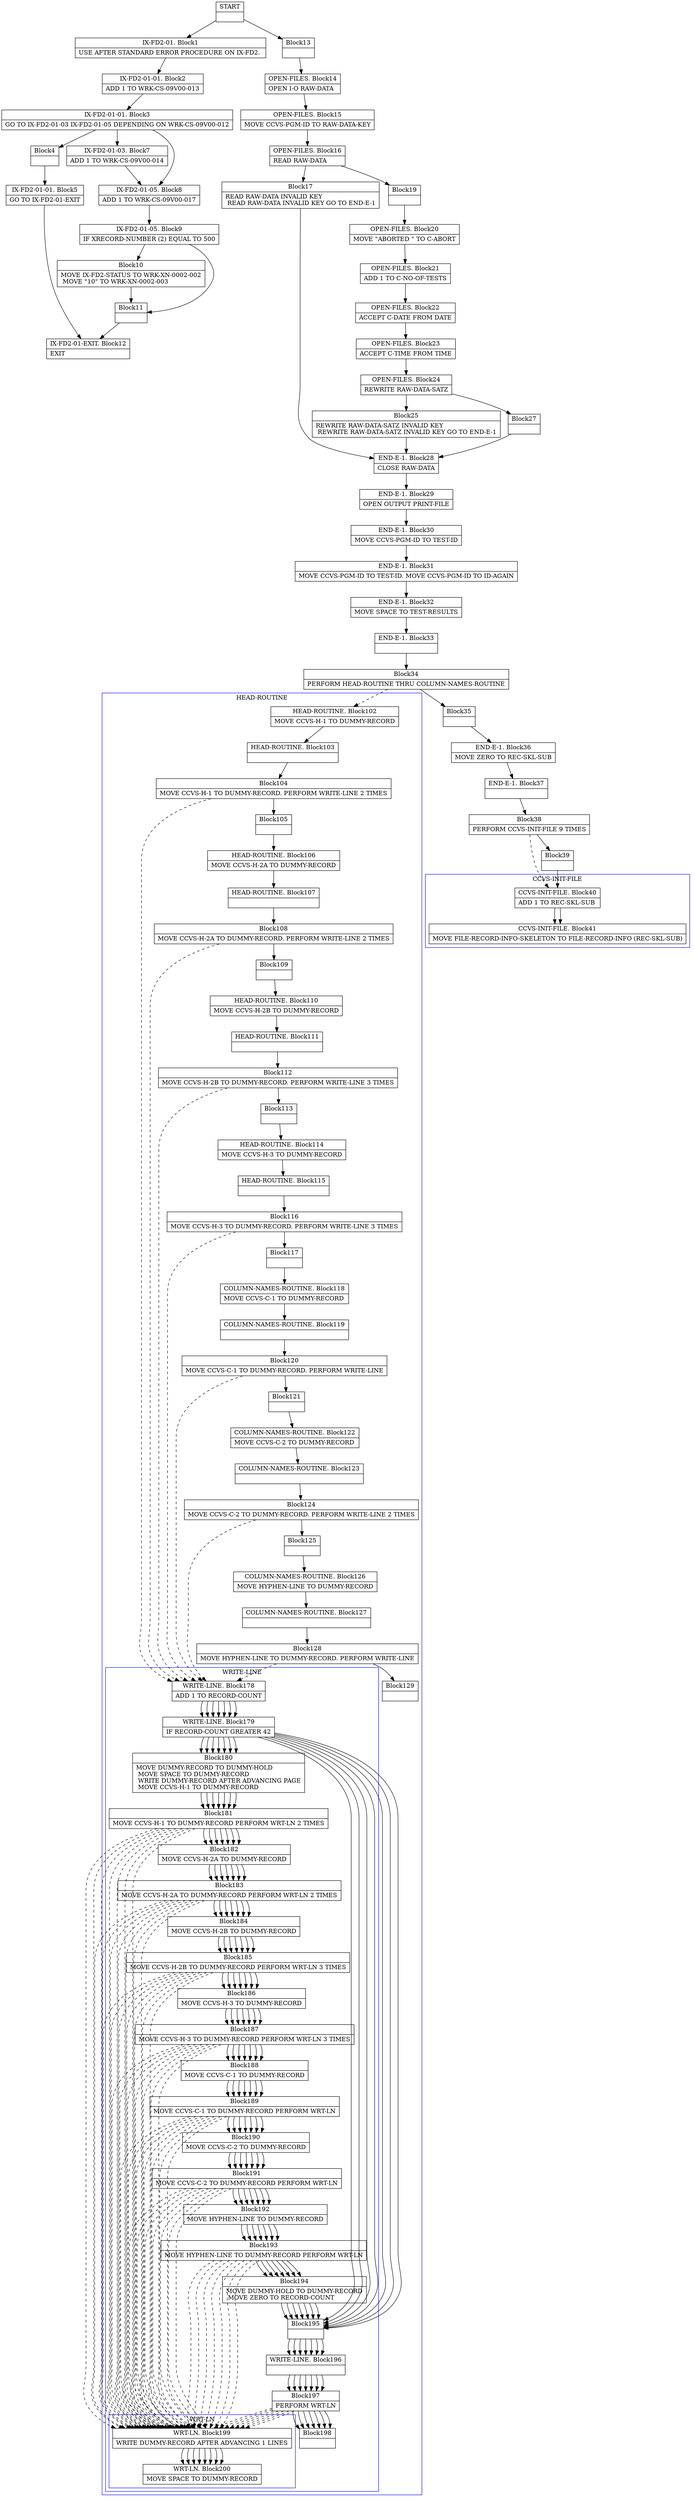 digraph Cfg {
compound=true;
node [
shape = "record"
]

edge [
arrowtail = "empty"
]
Block0 [
label = "{START|}"
]
Block1 [
label = "{IX-FD2-01. Block1|    USE    AFTER STANDARD ERROR PROCEDURE ON IX-FD2. \l}"
]
Block2 [
label = "{IX-FD2-01-01. Block2|    ADD      1 TO  WRK-CS-09V00-013\l}"
]
Block3 [
label = "{IX-FD2-01-01. Block3|    GO TO    IX-FD2-01-03               IX-FD2-01-05               DEPENDING ON  WRK-CS-09V00-012\l}"
]
Block4 [
label = "{Block4|}"
]
Block5 [
label = "{IX-FD2-01-01. Block5|    GO TO    IX-FD2-01-EXIT\l}"
]
Block12 [
label = "{IX-FD2-01-EXIT. Block12|    EXIT\l}"
]
Block7 [
label = "{IX-FD2-01-03. Block7|    ADD     1 TO  WRK-CS-09V00-014\l}"
]
Block8 [
label = "{IX-FD2-01-05. Block8|    ADD      1 TO WRK-CS-09V00-017\l}"
]
Block9 [
label = "{IX-FD2-01-05. Block9|    IF       XRECORD-NUMBER (2) EQUAL TO 500\l}"
]
Block10 [
label = "{Block10|             MOVE   IX-FD2-STATUS TO WRK-XN-0002-002\l             MOVE  \"10\" TO WRK-XN-0002-003\l}"
]
Block11 [
label = "{Block11|}"
]
Block13 [
label = "{Block13|}"
]
Block14 [
label = "{OPEN-FILES. Block14|    OPEN I-O RAW-DATA\l}"
]
Block15 [
label = "{OPEN-FILES. Block15|    MOVE CCVS-PGM-ID TO RAW-DATA-KEY\l}"
]
Block16 [
label = "{OPEN-FILES. Block16|    READ RAW-DATA\l}"
]
Block17 [
label = "{Block17|    READ RAW-DATA INVALID KEY\l    READ RAW-DATA INVALID KEY GO TO END-E-1\l}"
]
Block28 [
label = "{END-E-1. Block28|    CLOSE RAW-DATA\l}"
]
Block29 [
label = "{END-E-1. Block29|    OPEN    OUTPUT PRINT-FILE\l}"
]
Block30 [
label = "{END-E-1. Block30|    MOVE  CCVS-PGM-ID TO TEST-ID\l}"
]
Block31 [
label = "{END-E-1. Block31|    MOVE  CCVS-PGM-ID TO TEST-ID. MOVE CCVS-PGM-ID TO ID-AGAIN\l}"
]
Block32 [
label = "{END-E-1. Block32|    MOVE    SPACE TO TEST-RESULTS\l}"
]
Block33 [
label = "{END-E-1. Block33|}"
]
Block34 [
label = "{Block34|    PERFORM HEAD-ROUTINE THRU COLUMN-NAMES-ROUTINE\l}"
]
subgraph cluster_1{
color = blue;
label = "HEAD-ROUTINE";
Block102 [
label = "{HEAD-ROUTINE. Block102|    MOVE CCVS-H-1  TO DUMMY-RECORD\l}"
]
Block103 [
label = "{HEAD-ROUTINE. Block103|}"
]
Block104 [
label = "{Block104|    MOVE CCVS-H-1  TO DUMMY-RECORD. PERFORM WRITE-LINE 2 TIMES\l}"
]
subgraph cluster_8{
color = blue;
label = "WRITE-LINE";
Block178 [
label = "{WRITE-LINE. Block178|    ADD 1 TO RECORD-COUNT\l}"
]
Block179 [
label = "{WRITE-LINE. Block179|    IF RECORD-COUNT GREATER 42\l}"
]
Block180 [
label = "{Block180|        MOVE DUMMY-RECORD TO DUMMY-HOLD\l        MOVE SPACE TO DUMMY-RECORD\l        WRITE DUMMY-RECORD AFTER ADVANCING PAGE\l        MOVE CCVS-H-1  TO DUMMY-RECORD\l}"
]
Block181 [
label = "{Block181|        MOVE CCVS-H-1  TO DUMMY-RECORD PERFORM WRT-LN 2 TIMES\l}"
]
subgraph cluster_22{
color = blue;
label = "WRT-LN";
Block199 [
label = "{WRT-LN. Block199|    WRITE    DUMMY-RECORD AFTER ADVANCING 1 LINES\l}"
]
Block200 [
label = "{WRT-LN. Block200|    MOVE SPACE TO DUMMY-RECORD\l}"
]
Block199 -> Block200

}
Block181 -> Block199 [style=dashed]

Block182 [
label = "{Block182|        MOVE CCVS-H-2A TO DUMMY-RECORD\l}"
]
Block183 [
label = "{Block183|        MOVE CCVS-H-2A TO DUMMY-RECORD PERFORM WRT-LN 2 TIMES\l}"
]
subgraph cluster_23{
color = blue;
label = "WRT-LN";
Block199 [
label = "{WRT-LN. Block199|    WRITE    DUMMY-RECORD AFTER ADVANCING 1 LINES\l}"
]
Block200 [
label = "{WRT-LN. Block200|    MOVE SPACE TO DUMMY-RECORD\l}"
]
Block199 -> Block200

}
Block183 -> Block199 [style=dashed]

Block184 [
label = "{Block184|        MOVE CCVS-H-2B TO DUMMY-RECORD\l}"
]
Block185 [
label = "{Block185|        MOVE CCVS-H-2B TO DUMMY-RECORD PERFORM WRT-LN 3 TIMES\l}"
]
subgraph cluster_24{
color = blue;
label = "WRT-LN";
Block199 [
label = "{WRT-LN. Block199|    WRITE    DUMMY-RECORD AFTER ADVANCING 1 LINES\l}"
]
Block200 [
label = "{WRT-LN. Block200|    MOVE SPACE TO DUMMY-RECORD\l}"
]
Block199 -> Block200

}
Block185 -> Block199 [style=dashed]

Block186 [
label = "{Block186|        MOVE CCVS-H-3  TO DUMMY-RECORD\l}"
]
Block187 [
label = "{Block187|        MOVE CCVS-H-3  TO DUMMY-RECORD PERFORM WRT-LN 3 TIMES\l}"
]
subgraph cluster_25{
color = blue;
label = "WRT-LN";
Block199 [
label = "{WRT-LN. Block199|    WRITE    DUMMY-RECORD AFTER ADVANCING 1 LINES\l}"
]
Block200 [
label = "{WRT-LN. Block200|    MOVE SPACE TO DUMMY-RECORD\l}"
]
Block199 -> Block200

}
Block187 -> Block199 [style=dashed]

Block188 [
label = "{Block188|        MOVE CCVS-C-1  TO DUMMY-RECORD\l}"
]
Block189 [
label = "{Block189|        MOVE CCVS-C-1  TO DUMMY-RECORD PERFORM WRT-LN\l}"
]
subgraph cluster_26{
color = blue;
label = "WRT-LN";
Block199 [
label = "{WRT-LN. Block199|    WRITE    DUMMY-RECORD AFTER ADVANCING 1 LINES\l}"
]
Block200 [
label = "{WRT-LN. Block200|    MOVE SPACE TO DUMMY-RECORD\l}"
]
Block199 -> Block200

}
Block189 -> Block199 [style=dashed]

Block190 [
label = "{Block190|        MOVE CCVS-C-2  TO DUMMY-RECORD\l}"
]
Block191 [
label = "{Block191|        MOVE CCVS-C-2  TO DUMMY-RECORD PERFORM WRT-LN\l}"
]
subgraph cluster_27{
color = blue;
label = "WRT-LN";
Block199 [
label = "{WRT-LN. Block199|    WRITE    DUMMY-RECORD AFTER ADVANCING 1 LINES\l}"
]
Block200 [
label = "{WRT-LN. Block200|    MOVE SPACE TO DUMMY-RECORD\l}"
]
Block199 -> Block200

}
Block191 -> Block199 [style=dashed]

Block192 [
label = "{Block192|        MOVE HYPHEN-LINE TO DUMMY-RECORD\l}"
]
Block193 [
label = "{Block193|        MOVE HYPHEN-LINE TO DUMMY-RECORD PERFORM WRT-LN\l}"
]
subgraph cluster_28{
color = blue;
label = "WRT-LN";
Block199 [
label = "{WRT-LN. Block199|    WRITE    DUMMY-RECORD AFTER ADVANCING 1 LINES\l}"
]
Block200 [
label = "{WRT-LN. Block200|    MOVE SPACE TO DUMMY-RECORD\l}"
]
Block199 -> Block200

}
Block193 -> Block199 [style=dashed]

Block194 [
label = "{Block194|        MOVE DUMMY-HOLD TO DUMMY-RECORD\l        MOVE ZERO TO RECORD-COUNT\l}"
]
Block195 [
label = "{Block195|}"
]
Block196 [
label = "{WRITE-LINE. Block196|}"
]
Block197 [
label = "{Block197|    PERFORM WRT-LN\l}"
]
subgraph cluster_29{
color = blue;
label = "WRT-LN";
Block199 [
label = "{WRT-LN. Block199|    WRITE    DUMMY-RECORD AFTER ADVANCING 1 LINES\l}"
]
Block200 [
label = "{WRT-LN. Block200|    MOVE SPACE TO DUMMY-RECORD\l}"
]
Block199 -> Block200

}
Block197 -> Block199 [style=dashed]

Block198 [
label = "{Block198|}"
]
Block178 -> Block179
Block179 -> Block180
Block179 -> Block195
Block180 -> Block181
Block181 -> Block182
Block182 -> Block183
Block183 -> Block184
Block184 -> Block185
Block185 -> Block186
Block186 -> Block187
Block187 -> Block188
Block188 -> Block189
Block189 -> Block190
Block190 -> Block191
Block191 -> Block192
Block192 -> Block193
Block193 -> Block194
Block194 -> Block195
Block195 -> Block196
Block196 -> Block197
Block197 -> Block198

}
Block104 -> Block178 [style=dashed]

Block105 [
label = "{Block105|}"
]
Block106 [
label = "{HEAD-ROUTINE. Block106|    MOVE CCVS-H-2A TO DUMMY-RECORD\l}"
]
Block107 [
label = "{HEAD-ROUTINE. Block107|}"
]
Block108 [
label = "{Block108|    MOVE CCVS-H-2A TO DUMMY-RECORD. PERFORM WRITE-LINE 2 TIMES\l}"
]
subgraph cluster_9{
color = blue;
label = "WRITE-LINE";
Block178 [
label = "{WRITE-LINE. Block178|    ADD 1 TO RECORD-COUNT\l}"
]
Block179 [
label = "{WRITE-LINE. Block179|    IF RECORD-COUNT GREATER 42\l}"
]
Block180 [
label = "{Block180|        MOVE DUMMY-RECORD TO DUMMY-HOLD\l        MOVE SPACE TO DUMMY-RECORD\l        WRITE DUMMY-RECORD AFTER ADVANCING PAGE\l        MOVE CCVS-H-1  TO DUMMY-RECORD\l}"
]
Block181 [
label = "{Block181|        MOVE CCVS-H-1  TO DUMMY-RECORD PERFORM WRT-LN 2 TIMES\l}"
]
Block181 -> Block199 [style=dashed]

Block182 [
label = "{Block182|        MOVE CCVS-H-2A TO DUMMY-RECORD\l}"
]
Block183 [
label = "{Block183|        MOVE CCVS-H-2A TO DUMMY-RECORD PERFORM WRT-LN 2 TIMES\l}"
]
Block183 -> Block199 [style=dashed]

Block184 [
label = "{Block184|        MOVE CCVS-H-2B TO DUMMY-RECORD\l}"
]
Block185 [
label = "{Block185|        MOVE CCVS-H-2B TO DUMMY-RECORD PERFORM WRT-LN 3 TIMES\l}"
]
Block185 -> Block199 [style=dashed]

Block186 [
label = "{Block186|        MOVE CCVS-H-3  TO DUMMY-RECORD\l}"
]
Block187 [
label = "{Block187|        MOVE CCVS-H-3  TO DUMMY-RECORD PERFORM WRT-LN 3 TIMES\l}"
]
Block187 -> Block199 [style=dashed]

Block188 [
label = "{Block188|        MOVE CCVS-C-1  TO DUMMY-RECORD\l}"
]
Block189 [
label = "{Block189|        MOVE CCVS-C-1  TO DUMMY-RECORD PERFORM WRT-LN\l}"
]
Block189 -> Block199 [style=dashed]

Block190 [
label = "{Block190|        MOVE CCVS-C-2  TO DUMMY-RECORD\l}"
]
Block191 [
label = "{Block191|        MOVE CCVS-C-2  TO DUMMY-RECORD PERFORM WRT-LN\l}"
]
Block191 -> Block199 [style=dashed]

Block192 [
label = "{Block192|        MOVE HYPHEN-LINE TO DUMMY-RECORD\l}"
]
Block193 [
label = "{Block193|        MOVE HYPHEN-LINE TO DUMMY-RECORD PERFORM WRT-LN\l}"
]
Block193 -> Block199 [style=dashed]

Block194 [
label = "{Block194|        MOVE DUMMY-HOLD TO DUMMY-RECORD\l        MOVE ZERO TO RECORD-COUNT\l}"
]
Block195 [
label = "{Block195|}"
]
Block196 [
label = "{WRITE-LINE. Block196|}"
]
Block197 [
label = "{Block197|    PERFORM WRT-LN\l}"
]
Block197 -> Block199 [style=dashed]

Block198 [
label = "{Block198|}"
]
Block178 -> Block179
Block179 -> Block180
Block179 -> Block195
Block180 -> Block181
Block181 -> Block182
Block182 -> Block183
Block183 -> Block184
Block184 -> Block185
Block185 -> Block186
Block186 -> Block187
Block187 -> Block188
Block188 -> Block189
Block189 -> Block190
Block190 -> Block191
Block191 -> Block192
Block192 -> Block193
Block193 -> Block194
Block194 -> Block195
Block195 -> Block196
Block196 -> Block197
Block197 -> Block198

}
Block108 -> Block178 [style=dashed]

Block109 [
label = "{Block109|}"
]
Block110 [
label = "{HEAD-ROUTINE. Block110|    MOVE CCVS-H-2B TO DUMMY-RECORD\l}"
]
Block111 [
label = "{HEAD-ROUTINE. Block111|}"
]
Block112 [
label = "{Block112|    MOVE CCVS-H-2B TO DUMMY-RECORD. PERFORM WRITE-LINE 3 TIMES\l}"
]
subgraph cluster_10{
color = blue;
label = "WRITE-LINE";
Block178 [
label = "{WRITE-LINE. Block178|    ADD 1 TO RECORD-COUNT\l}"
]
Block179 [
label = "{WRITE-LINE. Block179|    IF RECORD-COUNT GREATER 42\l}"
]
Block180 [
label = "{Block180|        MOVE DUMMY-RECORD TO DUMMY-HOLD\l        MOVE SPACE TO DUMMY-RECORD\l        WRITE DUMMY-RECORD AFTER ADVANCING PAGE\l        MOVE CCVS-H-1  TO DUMMY-RECORD\l}"
]
Block181 [
label = "{Block181|        MOVE CCVS-H-1  TO DUMMY-RECORD PERFORM WRT-LN 2 TIMES\l}"
]
Block181 -> Block199 [style=dashed]

Block182 [
label = "{Block182|        MOVE CCVS-H-2A TO DUMMY-RECORD\l}"
]
Block183 [
label = "{Block183|        MOVE CCVS-H-2A TO DUMMY-RECORD PERFORM WRT-LN 2 TIMES\l}"
]
Block183 -> Block199 [style=dashed]

Block184 [
label = "{Block184|        MOVE CCVS-H-2B TO DUMMY-RECORD\l}"
]
Block185 [
label = "{Block185|        MOVE CCVS-H-2B TO DUMMY-RECORD PERFORM WRT-LN 3 TIMES\l}"
]
Block185 -> Block199 [style=dashed]

Block186 [
label = "{Block186|        MOVE CCVS-H-3  TO DUMMY-RECORD\l}"
]
Block187 [
label = "{Block187|        MOVE CCVS-H-3  TO DUMMY-RECORD PERFORM WRT-LN 3 TIMES\l}"
]
Block187 -> Block199 [style=dashed]

Block188 [
label = "{Block188|        MOVE CCVS-C-1  TO DUMMY-RECORD\l}"
]
Block189 [
label = "{Block189|        MOVE CCVS-C-1  TO DUMMY-RECORD PERFORM WRT-LN\l}"
]
Block189 -> Block199 [style=dashed]

Block190 [
label = "{Block190|        MOVE CCVS-C-2  TO DUMMY-RECORD\l}"
]
Block191 [
label = "{Block191|        MOVE CCVS-C-2  TO DUMMY-RECORD PERFORM WRT-LN\l}"
]
Block191 -> Block199 [style=dashed]

Block192 [
label = "{Block192|        MOVE HYPHEN-LINE TO DUMMY-RECORD\l}"
]
Block193 [
label = "{Block193|        MOVE HYPHEN-LINE TO DUMMY-RECORD PERFORM WRT-LN\l}"
]
Block193 -> Block199 [style=dashed]

Block194 [
label = "{Block194|        MOVE DUMMY-HOLD TO DUMMY-RECORD\l        MOVE ZERO TO RECORD-COUNT\l}"
]
Block195 [
label = "{Block195|}"
]
Block196 [
label = "{WRITE-LINE. Block196|}"
]
Block197 [
label = "{Block197|    PERFORM WRT-LN\l}"
]
Block197 -> Block199 [style=dashed]

Block198 [
label = "{Block198|}"
]
Block178 -> Block179
Block179 -> Block180
Block179 -> Block195
Block180 -> Block181
Block181 -> Block182
Block182 -> Block183
Block183 -> Block184
Block184 -> Block185
Block185 -> Block186
Block186 -> Block187
Block187 -> Block188
Block188 -> Block189
Block189 -> Block190
Block190 -> Block191
Block191 -> Block192
Block192 -> Block193
Block193 -> Block194
Block194 -> Block195
Block195 -> Block196
Block196 -> Block197
Block197 -> Block198

}
Block112 -> Block178 [style=dashed]

Block113 [
label = "{Block113|}"
]
Block114 [
label = "{HEAD-ROUTINE. Block114|    MOVE CCVS-H-3  TO DUMMY-RECORD\l}"
]
Block115 [
label = "{HEAD-ROUTINE. Block115|}"
]
Block116 [
label = "{Block116|    MOVE CCVS-H-3  TO DUMMY-RECORD. PERFORM WRITE-LINE 3 TIMES\l}"
]
subgraph cluster_11{
color = blue;
label = "WRITE-LINE";
Block178 [
label = "{WRITE-LINE. Block178|    ADD 1 TO RECORD-COUNT\l}"
]
Block179 [
label = "{WRITE-LINE. Block179|    IF RECORD-COUNT GREATER 42\l}"
]
Block180 [
label = "{Block180|        MOVE DUMMY-RECORD TO DUMMY-HOLD\l        MOVE SPACE TO DUMMY-RECORD\l        WRITE DUMMY-RECORD AFTER ADVANCING PAGE\l        MOVE CCVS-H-1  TO DUMMY-RECORD\l}"
]
Block181 [
label = "{Block181|        MOVE CCVS-H-1  TO DUMMY-RECORD PERFORM WRT-LN 2 TIMES\l}"
]
Block181 -> Block199 [style=dashed]

Block182 [
label = "{Block182|        MOVE CCVS-H-2A TO DUMMY-RECORD\l}"
]
Block183 [
label = "{Block183|        MOVE CCVS-H-2A TO DUMMY-RECORD PERFORM WRT-LN 2 TIMES\l}"
]
Block183 -> Block199 [style=dashed]

Block184 [
label = "{Block184|        MOVE CCVS-H-2B TO DUMMY-RECORD\l}"
]
Block185 [
label = "{Block185|        MOVE CCVS-H-2B TO DUMMY-RECORD PERFORM WRT-LN 3 TIMES\l}"
]
Block185 -> Block199 [style=dashed]

Block186 [
label = "{Block186|        MOVE CCVS-H-3  TO DUMMY-RECORD\l}"
]
Block187 [
label = "{Block187|        MOVE CCVS-H-3  TO DUMMY-RECORD PERFORM WRT-LN 3 TIMES\l}"
]
Block187 -> Block199 [style=dashed]

Block188 [
label = "{Block188|        MOVE CCVS-C-1  TO DUMMY-RECORD\l}"
]
Block189 [
label = "{Block189|        MOVE CCVS-C-1  TO DUMMY-RECORD PERFORM WRT-LN\l}"
]
Block189 -> Block199 [style=dashed]

Block190 [
label = "{Block190|        MOVE CCVS-C-2  TO DUMMY-RECORD\l}"
]
Block191 [
label = "{Block191|        MOVE CCVS-C-2  TO DUMMY-RECORD PERFORM WRT-LN\l}"
]
Block191 -> Block199 [style=dashed]

Block192 [
label = "{Block192|        MOVE HYPHEN-LINE TO DUMMY-RECORD\l}"
]
Block193 [
label = "{Block193|        MOVE HYPHEN-LINE TO DUMMY-RECORD PERFORM WRT-LN\l}"
]
Block193 -> Block199 [style=dashed]

Block194 [
label = "{Block194|        MOVE DUMMY-HOLD TO DUMMY-RECORD\l        MOVE ZERO TO RECORD-COUNT\l}"
]
Block195 [
label = "{Block195|}"
]
Block196 [
label = "{WRITE-LINE. Block196|}"
]
Block197 [
label = "{Block197|    PERFORM WRT-LN\l}"
]
Block197 -> Block199 [style=dashed]

Block198 [
label = "{Block198|}"
]
Block178 -> Block179
Block179 -> Block180
Block179 -> Block195
Block180 -> Block181
Block181 -> Block182
Block182 -> Block183
Block183 -> Block184
Block184 -> Block185
Block185 -> Block186
Block186 -> Block187
Block187 -> Block188
Block188 -> Block189
Block189 -> Block190
Block190 -> Block191
Block191 -> Block192
Block192 -> Block193
Block193 -> Block194
Block194 -> Block195
Block195 -> Block196
Block196 -> Block197
Block197 -> Block198

}
Block116 -> Block178 [style=dashed]

Block117 [
label = "{Block117|}"
]
Block118 [
label = "{COLUMN-NAMES-ROUTINE. Block118|    MOVE CCVS-C-1 TO DUMMY-RECORD\l}"
]
Block119 [
label = "{COLUMN-NAMES-ROUTINE. Block119|}"
]
Block120 [
label = "{Block120|    MOVE CCVS-C-1 TO DUMMY-RECORD. PERFORM WRITE-LINE\l}"
]
subgraph cluster_12{
color = blue;
label = "WRITE-LINE";
Block178 [
label = "{WRITE-LINE. Block178|    ADD 1 TO RECORD-COUNT\l}"
]
Block179 [
label = "{WRITE-LINE. Block179|    IF RECORD-COUNT GREATER 42\l}"
]
Block180 [
label = "{Block180|        MOVE DUMMY-RECORD TO DUMMY-HOLD\l        MOVE SPACE TO DUMMY-RECORD\l        WRITE DUMMY-RECORD AFTER ADVANCING PAGE\l        MOVE CCVS-H-1  TO DUMMY-RECORD\l}"
]
Block181 [
label = "{Block181|        MOVE CCVS-H-1  TO DUMMY-RECORD PERFORM WRT-LN 2 TIMES\l}"
]
Block181 -> Block199 [style=dashed]

Block182 [
label = "{Block182|        MOVE CCVS-H-2A TO DUMMY-RECORD\l}"
]
Block183 [
label = "{Block183|        MOVE CCVS-H-2A TO DUMMY-RECORD PERFORM WRT-LN 2 TIMES\l}"
]
Block183 -> Block199 [style=dashed]

Block184 [
label = "{Block184|        MOVE CCVS-H-2B TO DUMMY-RECORD\l}"
]
Block185 [
label = "{Block185|        MOVE CCVS-H-2B TO DUMMY-RECORD PERFORM WRT-LN 3 TIMES\l}"
]
Block185 -> Block199 [style=dashed]

Block186 [
label = "{Block186|        MOVE CCVS-H-3  TO DUMMY-RECORD\l}"
]
Block187 [
label = "{Block187|        MOVE CCVS-H-3  TO DUMMY-RECORD PERFORM WRT-LN 3 TIMES\l}"
]
Block187 -> Block199 [style=dashed]

Block188 [
label = "{Block188|        MOVE CCVS-C-1  TO DUMMY-RECORD\l}"
]
Block189 [
label = "{Block189|        MOVE CCVS-C-1  TO DUMMY-RECORD PERFORM WRT-LN\l}"
]
Block189 -> Block199 [style=dashed]

Block190 [
label = "{Block190|        MOVE CCVS-C-2  TO DUMMY-RECORD\l}"
]
Block191 [
label = "{Block191|        MOVE CCVS-C-2  TO DUMMY-RECORD PERFORM WRT-LN\l}"
]
Block191 -> Block199 [style=dashed]

Block192 [
label = "{Block192|        MOVE HYPHEN-LINE TO DUMMY-RECORD\l}"
]
Block193 [
label = "{Block193|        MOVE HYPHEN-LINE TO DUMMY-RECORD PERFORM WRT-LN\l}"
]
Block193 -> Block199 [style=dashed]

Block194 [
label = "{Block194|        MOVE DUMMY-HOLD TO DUMMY-RECORD\l        MOVE ZERO TO RECORD-COUNT\l}"
]
Block195 [
label = "{Block195|}"
]
Block196 [
label = "{WRITE-LINE. Block196|}"
]
Block197 [
label = "{Block197|    PERFORM WRT-LN\l}"
]
Block197 -> Block199 [style=dashed]

Block198 [
label = "{Block198|}"
]
Block178 -> Block179
Block179 -> Block180
Block179 -> Block195
Block180 -> Block181
Block181 -> Block182
Block182 -> Block183
Block183 -> Block184
Block184 -> Block185
Block185 -> Block186
Block186 -> Block187
Block187 -> Block188
Block188 -> Block189
Block189 -> Block190
Block190 -> Block191
Block191 -> Block192
Block192 -> Block193
Block193 -> Block194
Block194 -> Block195
Block195 -> Block196
Block196 -> Block197
Block197 -> Block198

}
Block120 -> Block178 [style=dashed]

Block121 [
label = "{Block121|}"
]
Block122 [
label = "{COLUMN-NAMES-ROUTINE. Block122|    MOVE CCVS-C-2 TO DUMMY-RECORD\l}"
]
Block123 [
label = "{COLUMN-NAMES-ROUTINE. Block123|}"
]
Block124 [
label = "{Block124|    MOVE CCVS-C-2 TO DUMMY-RECORD. PERFORM WRITE-LINE 2 TIMES\l}"
]
subgraph cluster_13{
color = blue;
label = "WRITE-LINE";
Block178 [
label = "{WRITE-LINE. Block178|    ADD 1 TO RECORD-COUNT\l}"
]
Block179 [
label = "{WRITE-LINE. Block179|    IF RECORD-COUNT GREATER 42\l}"
]
Block180 [
label = "{Block180|        MOVE DUMMY-RECORD TO DUMMY-HOLD\l        MOVE SPACE TO DUMMY-RECORD\l        WRITE DUMMY-RECORD AFTER ADVANCING PAGE\l        MOVE CCVS-H-1  TO DUMMY-RECORD\l}"
]
Block181 [
label = "{Block181|        MOVE CCVS-H-1  TO DUMMY-RECORD PERFORM WRT-LN 2 TIMES\l}"
]
Block181 -> Block199 [style=dashed]

Block182 [
label = "{Block182|        MOVE CCVS-H-2A TO DUMMY-RECORD\l}"
]
Block183 [
label = "{Block183|        MOVE CCVS-H-2A TO DUMMY-RECORD PERFORM WRT-LN 2 TIMES\l}"
]
Block183 -> Block199 [style=dashed]

Block184 [
label = "{Block184|        MOVE CCVS-H-2B TO DUMMY-RECORD\l}"
]
Block185 [
label = "{Block185|        MOVE CCVS-H-2B TO DUMMY-RECORD PERFORM WRT-LN 3 TIMES\l}"
]
Block185 -> Block199 [style=dashed]

Block186 [
label = "{Block186|        MOVE CCVS-H-3  TO DUMMY-RECORD\l}"
]
Block187 [
label = "{Block187|        MOVE CCVS-H-3  TO DUMMY-RECORD PERFORM WRT-LN 3 TIMES\l}"
]
Block187 -> Block199 [style=dashed]

Block188 [
label = "{Block188|        MOVE CCVS-C-1  TO DUMMY-RECORD\l}"
]
Block189 [
label = "{Block189|        MOVE CCVS-C-1  TO DUMMY-RECORD PERFORM WRT-LN\l}"
]
Block189 -> Block199 [style=dashed]

Block190 [
label = "{Block190|        MOVE CCVS-C-2  TO DUMMY-RECORD\l}"
]
Block191 [
label = "{Block191|        MOVE CCVS-C-2  TO DUMMY-RECORD PERFORM WRT-LN\l}"
]
Block191 -> Block199 [style=dashed]

Block192 [
label = "{Block192|        MOVE HYPHEN-LINE TO DUMMY-RECORD\l}"
]
Block193 [
label = "{Block193|        MOVE HYPHEN-LINE TO DUMMY-RECORD PERFORM WRT-LN\l}"
]
Block193 -> Block199 [style=dashed]

Block194 [
label = "{Block194|        MOVE DUMMY-HOLD TO DUMMY-RECORD\l        MOVE ZERO TO RECORD-COUNT\l}"
]
Block195 [
label = "{Block195|}"
]
Block196 [
label = "{WRITE-LINE. Block196|}"
]
Block197 [
label = "{Block197|    PERFORM WRT-LN\l}"
]
Block197 -> Block199 [style=dashed]

Block198 [
label = "{Block198|}"
]
Block178 -> Block179
Block179 -> Block180
Block179 -> Block195
Block180 -> Block181
Block181 -> Block182
Block182 -> Block183
Block183 -> Block184
Block184 -> Block185
Block185 -> Block186
Block186 -> Block187
Block187 -> Block188
Block188 -> Block189
Block189 -> Block190
Block190 -> Block191
Block191 -> Block192
Block192 -> Block193
Block193 -> Block194
Block194 -> Block195
Block195 -> Block196
Block196 -> Block197
Block197 -> Block198

}
Block124 -> Block178 [style=dashed]

Block125 [
label = "{Block125|}"
]
Block126 [
label = "{COLUMN-NAMES-ROUTINE. Block126|    MOVE HYPHEN-LINE TO DUMMY-RECORD\l}"
]
Block127 [
label = "{COLUMN-NAMES-ROUTINE. Block127|}"
]
Block128 [
label = "{Block128|    MOVE HYPHEN-LINE TO DUMMY-RECORD. PERFORM WRITE-LINE\l}"
]
subgraph cluster_14{
color = blue;
label = "WRITE-LINE";
Block178 [
label = "{WRITE-LINE. Block178|    ADD 1 TO RECORD-COUNT\l}"
]
Block179 [
label = "{WRITE-LINE. Block179|    IF RECORD-COUNT GREATER 42\l}"
]
Block180 [
label = "{Block180|        MOVE DUMMY-RECORD TO DUMMY-HOLD\l        MOVE SPACE TO DUMMY-RECORD\l        WRITE DUMMY-RECORD AFTER ADVANCING PAGE\l        MOVE CCVS-H-1  TO DUMMY-RECORD\l}"
]
Block181 [
label = "{Block181|        MOVE CCVS-H-1  TO DUMMY-RECORD PERFORM WRT-LN 2 TIMES\l}"
]
Block181 -> Block199 [style=dashed]

Block182 [
label = "{Block182|        MOVE CCVS-H-2A TO DUMMY-RECORD\l}"
]
Block183 [
label = "{Block183|        MOVE CCVS-H-2A TO DUMMY-RECORD PERFORM WRT-LN 2 TIMES\l}"
]
Block183 -> Block199 [style=dashed]

Block184 [
label = "{Block184|        MOVE CCVS-H-2B TO DUMMY-RECORD\l}"
]
Block185 [
label = "{Block185|        MOVE CCVS-H-2B TO DUMMY-RECORD PERFORM WRT-LN 3 TIMES\l}"
]
Block185 -> Block199 [style=dashed]

Block186 [
label = "{Block186|        MOVE CCVS-H-3  TO DUMMY-RECORD\l}"
]
Block187 [
label = "{Block187|        MOVE CCVS-H-3  TO DUMMY-RECORD PERFORM WRT-LN 3 TIMES\l}"
]
Block187 -> Block199 [style=dashed]

Block188 [
label = "{Block188|        MOVE CCVS-C-1  TO DUMMY-RECORD\l}"
]
Block189 [
label = "{Block189|        MOVE CCVS-C-1  TO DUMMY-RECORD PERFORM WRT-LN\l}"
]
Block189 -> Block199 [style=dashed]

Block190 [
label = "{Block190|        MOVE CCVS-C-2  TO DUMMY-RECORD\l}"
]
Block191 [
label = "{Block191|        MOVE CCVS-C-2  TO DUMMY-RECORD PERFORM WRT-LN\l}"
]
Block191 -> Block199 [style=dashed]

Block192 [
label = "{Block192|        MOVE HYPHEN-LINE TO DUMMY-RECORD\l}"
]
Block193 [
label = "{Block193|        MOVE HYPHEN-LINE TO DUMMY-RECORD PERFORM WRT-LN\l}"
]
Block193 -> Block199 [style=dashed]

Block194 [
label = "{Block194|        MOVE DUMMY-HOLD TO DUMMY-RECORD\l        MOVE ZERO TO RECORD-COUNT\l}"
]
Block195 [
label = "{Block195|}"
]
Block196 [
label = "{WRITE-LINE. Block196|}"
]
Block197 [
label = "{Block197|    PERFORM WRT-LN\l}"
]
Block197 -> Block199 [style=dashed]

Block198 [
label = "{Block198|}"
]
Block178 -> Block179
Block179 -> Block180
Block179 -> Block195
Block180 -> Block181
Block181 -> Block182
Block182 -> Block183
Block183 -> Block184
Block184 -> Block185
Block185 -> Block186
Block186 -> Block187
Block187 -> Block188
Block188 -> Block189
Block189 -> Block190
Block190 -> Block191
Block191 -> Block192
Block192 -> Block193
Block193 -> Block194
Block194 -> Block195
Block195 -> Block196
Block196 -> Block197
Block197 -> Block198

}
Block128 -> Block178 [style=dashed]

Block129 [
label = "{Block129|}"
]
Block102 -> Block103
Block103 -> Block104
Block104 -> Block105
Block105 -> Block106
Block106 -> Block107
Block107 -> Block108
Block108 -> Block109
Block109 -> Block110
Block110 -> Block111
Block111 -> Block112
Block112 -> Block113
Block113 -> Block114
Block114 -> Block115
Block115 -> Block116
Block116 -> Block117
Block117 -> Block118
Block118 -> Block119
Block119 -> Block120
Block120 -> Block121
Block121 -> Block122
Block122 -> Block123
Block123 -> Block124
Block124 -> Block125
Block125 -> Block126
Block126 -> Block127
Block127 -> Block128
Block128 -> Block129

}
Block34 -> Block102 [style=dashed]

Block35 [
label = "{Block35|}"
]
Block36 [
label = "{END-E-1. Block36|    MOVE    ZERO TO REC-SKL-SUB\l}"
]
Block37 [
label = "{END-E-1. Block37|}"
]
Block38 [
label = "{Block38|    PERFORM CCVS-INIT-FILE 9 TIMES\l}"
]
subgraph cluster_2{
color = blue;
label = "CCVS-INIT-FILE";
Block40 [
label = "{CCVS-INIT-FILE. Block40|    ADD     1 TO REC-SKL-SUB\l}"
]
Block41 [
label = "{CCVS-INIT-FILE. Block41|    MOVE    FILE-RECORD-INFO-SKELETON           TO FILE-RECORD-INFO (REC-SKL-SUB)\l}"
]
Block40 -> Block41

}
Block38 -> Block40 [style=dashed]

Block39 [
label = "{Block39|}"
]
Block40 [
label = "{CCVS-INIT-FILE. Block40|    ADD     1 TO REC-SKL-SUB\l}"
]
Block41 [
label = "{CCVS-INIT-FILE. Block41|    MOVE    FILE-RECORD-INFO-SKELETON           TO FILE-RECORD-INFO (REC-SKL-SUB)\l}"
]
Block19 [
label = "{Block19|}"
]
Block20 [
label = "{OPEN-FILES. Block20|    MOVE \"ABORTED \" TO C-ABORT\l}"
]
Block21 [
label = "{OPEN-FILES. Block21|    ADD 1 TO C-NO-OF-TESTS\l}"
]
Block22 [
label = "{OPEN-FILES. Block22|    ACCEPT C-DATE  FROM DATE\l}"
]
Block23 [
label = "{OPEN-FILES. Block23|    ACCEPT C-TIME  FROM TIME\l}"
]
Block24 [
label = "{OPEN-FILES. Block24|    REWRITE RAW-DATA-SATZ\l}"
]
Block25 [
label = "{Block25|    REWRITE RAW-DATA-SATZ INVALID KEY\l    REWRITE RAW-DATA-SATZ INVALID KEY GO TO END-E-1\l}"
]
Block27 [
label = "{Block27|}"
]
Block0 -> Block1
Block0 -> Block13
Block1 -> Block2
Block2 -> Block3
Block3 -> Block4
Block3 -> Block7
Block3 -> Block8
Block4 -> Block5
Block5 -> Block12
Block7 -> Block8
Block8 -> Block9
Block9 -> Block10
Block9 -> Block11
Block10 -> Block11
Block11 -> Block12
Block13 -> Block14
Block14 -> Block15
Block15 -> Block16
Block16 -> Block17
Block16 -> Block19
Block17 -> Block28
Block28 -> Block29
Block29 -> Block30
Block30 -> Block31
Block31 -> Block32
Block32 -> Block33
Block33 -> Block34
Block34 -> Block35
Block35 -> Block36
Block36 -> Block37
Block37 -> Block38
Block38 -> Block39
Block39 -> Block40
Block40 -> Block41
Block19 -> Block20
Block20 -> Block21
Block21 -> Block22
Block22 -> Block23
Block23 -> Block24
Block24 -> Block25
Block24 -> Block27
Block25 -> Block28
Block27 -> Block28

}
